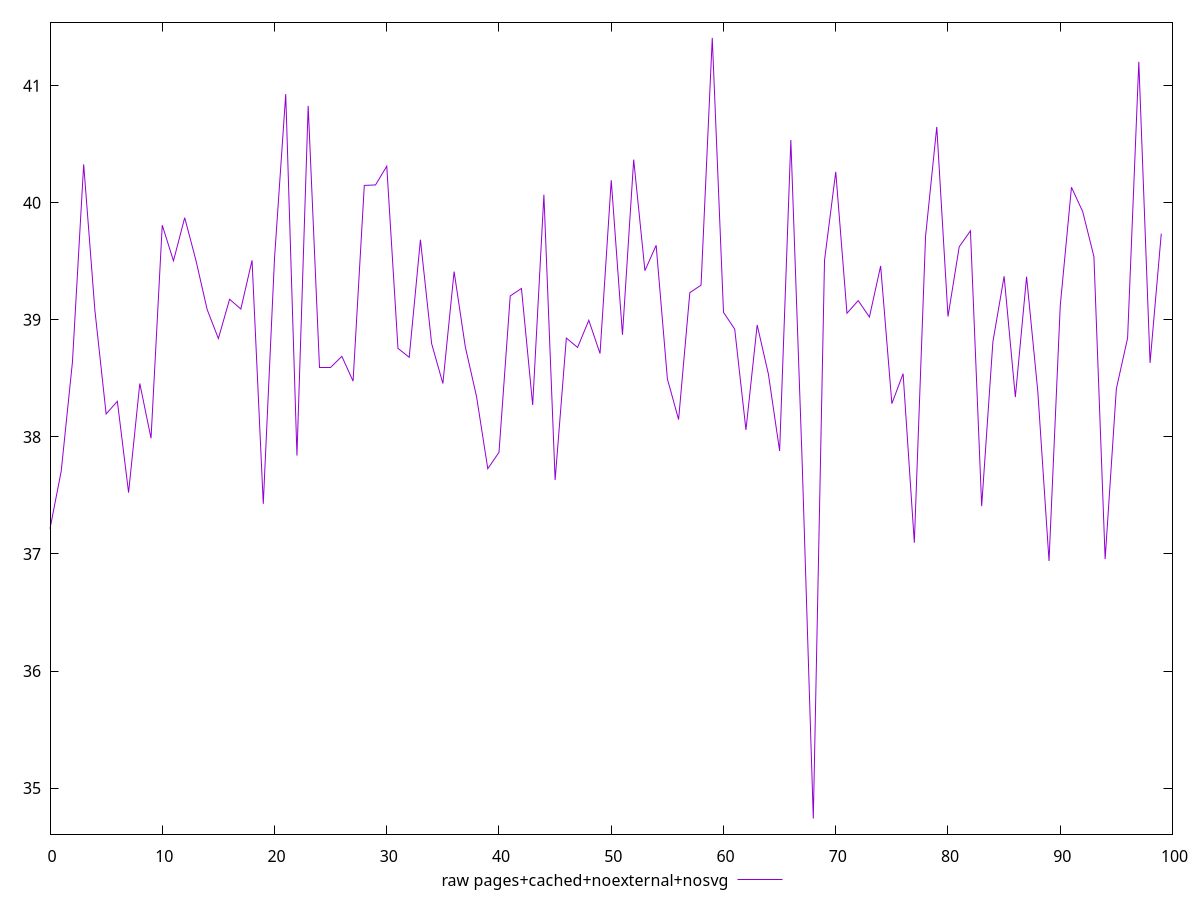 $_rawPagesCachedNoexternalNosvg <<EOF
37.215999999999994
37.708
38.64
40.327999999999996
39.07999999999999
38.19599999999999
38.30399999999998
37.523999999999994
38.45599999999999
37.987999999999985
39.80799999999998
39.504
39.87199999999999
39.507999999999996
39.08799999999999
38.839999999999996
39.17599999999999
39.091999999999985
39.50799999999998
37.42799999999998
39.524
40.92799999999998
37.83999999999999
40.827999999999996
38.59599999999999
38.59599999999999
38.68799999999999
38.475999999999985
40.14799999999998
40.15199999999998
40.31199999999998
38.755999999999986
38.679999999999986
39.684
38.79599999999999
38.45599999999999
39.411999999999985
38.76799999999999
38.34399999999999
37.72799999999999
37.867999999999995
39.20399999999998
39.26799999999998
38.27199999999999
40.068
37.63199999999999
38.84399999999998
38.76399999999999
38.99599999999999
38.71199999999999
40.19199999999999
38.87199999999999
40.36799999999999
39.41999999999999
39.635999999999996
38.49599999999999
38.14799999999998
39.232
39.296
41.40799999999999
39.063999999999986
38.919999999999995
38.05999999999999
38.95599999999999
38.535999999999994
37.87999999999998
40.53599999999999
37.807999999999986
34.73999999999999
39.50799999999998
40.263999999999996
39.05599999999999
39.16399999999999
39.02399999999999
39.45999999999999
38.283999999999985
38.53999999999999
37.09599999999999
39.71199999999999
40.647999999999996
39.02799999999999
39.623999999999995
39.75999999999999
37.40799999999999
38.812
39.37199999999999
38.33999999999999
39.367999999999995
38.38799999999999
36.93999999999999
39.11999999999999
40.13199999999999
39.92399999999999
39.53999999999999
36.955999999999996
38.41199999999999
38.84399999999998
41.20399999999999
38.63199999999999
39.73599999999999
EOF
set key outside below
set terminal pngcairo
set output "report_00005_2020-11-02T22-26-11.212Z/bootup-time/pages+cached+noexternal+nosvg//raw.png"
set yrange [34.606639999999985:41.54135999999999]
plot $_rawPagesCachedNoexternalNosvg title "raw pages+cached+noexternal+nosvg" with line ,